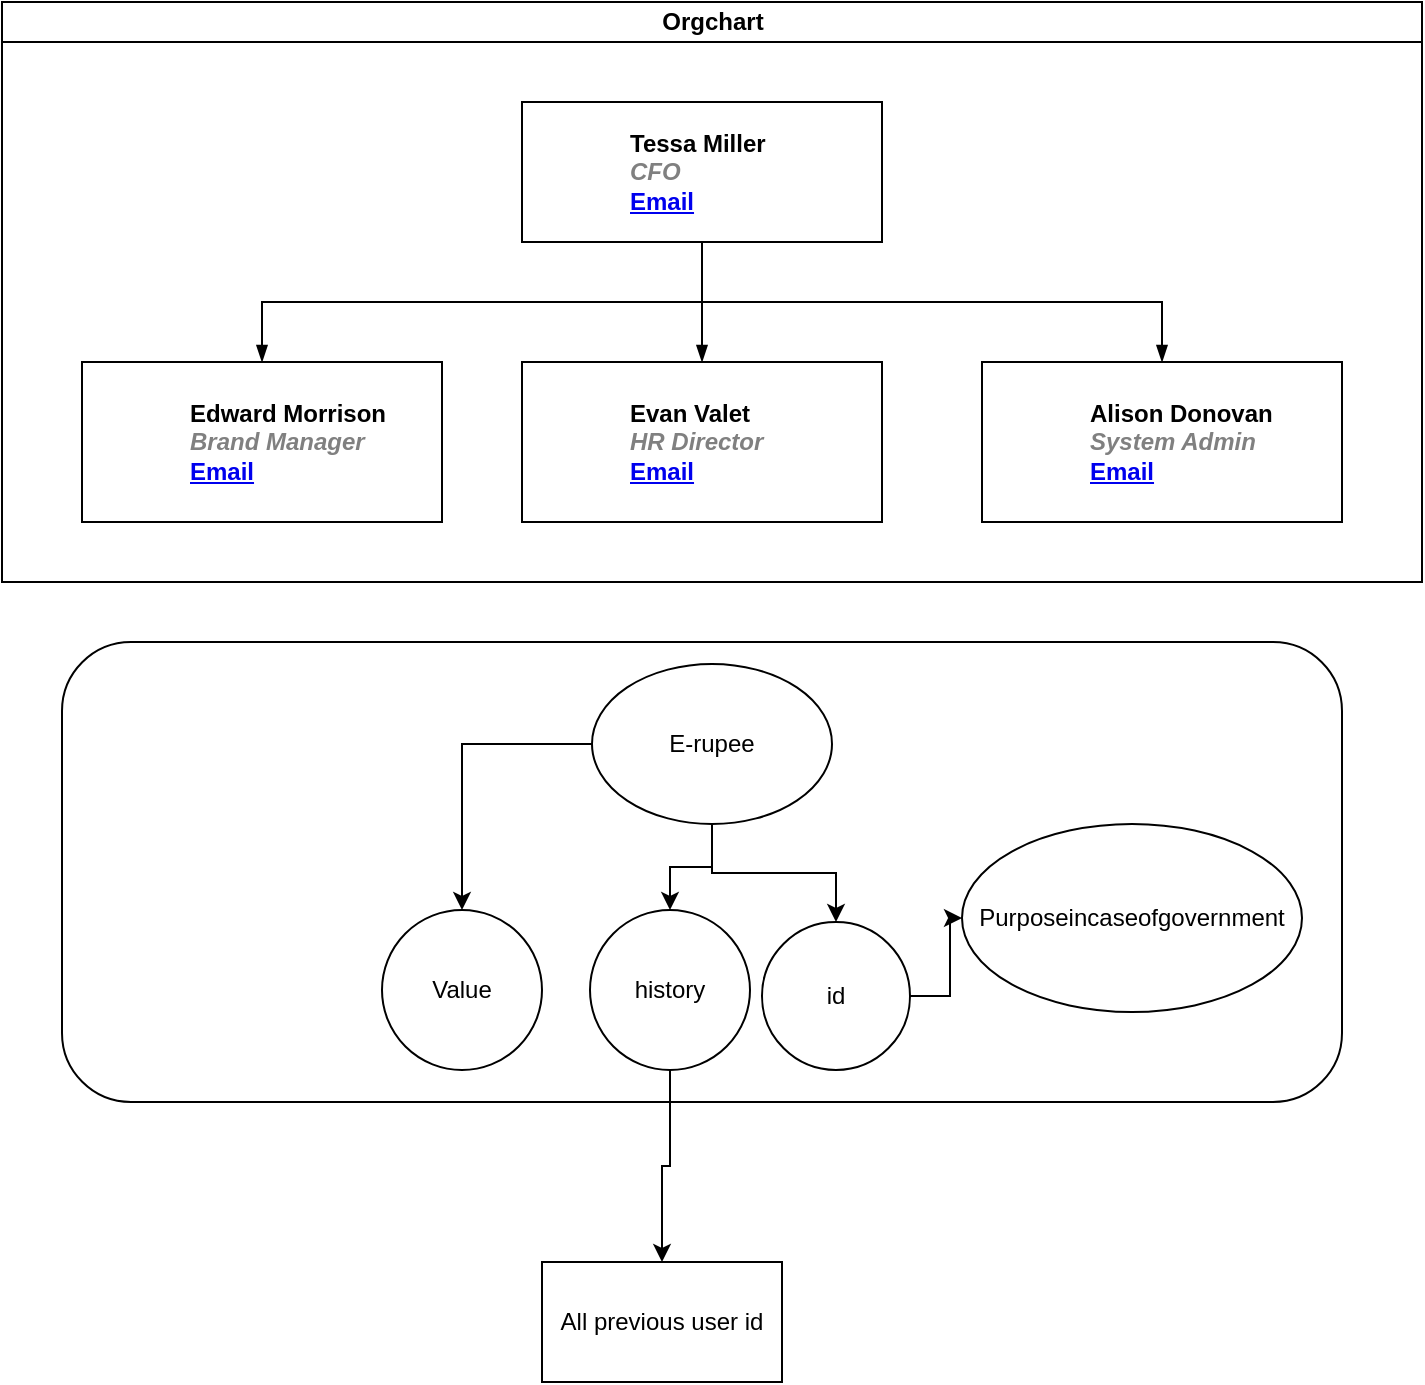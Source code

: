 <mxfile version="25.0.3">
  <diagram id="prtHgNgQTEPvFCAcTncT" name="Page-1">
    <mxGraphModel dx="1050" dy="569" grid="1" gridSize="10" guides="1" tooltips="1" connect="1" arrows="1" fold="1" page="1" pageScale="1" pageWidth="827" pageHeight="1169" math="0" shadow="0">
      <root>
        <mxCell id="0" />
        <mxCell id="1" parent="0" />
        <mxCell id="dNxyNK7c78bLwvsdeMH5-11" value="Orgchart" style="swimlane;html=1;startSize=20;horizontal=1;containerType=tree;glass=0;" parent="1" vertex="1">
          <mxGeometry x="40" y="80" width="710" height="290" as="geometry" />
        </mxCell>
        <UserObject label="%name%&lt;br&gt;&lt;i style=&quot;color: gray&quot;&gt;%position%&lt;/i&gt;&lt;br&gt;&lt;a href=&quot;mailto:%email%&quot;&gt;Email&lt;/a&gt;" name="Tessa Miller" position="CFO" location="Office 1" email="me@example.com" placeholders="1" link="https://www.draw.io" id="dNxyNK7c78bLwvsdeMH5-12">
          <mxCell style="label;image=https://cdn3.iconfinder.com/data/icons/user-avatars-1/512/users-3-128.png;whiteSpace=wrap;html=1;rounded=0;glass=0;treeMoving=1;treeFolding=1;" parent="dNxyNK7c78bLwvsdeMH5-11" vertex="1">
            <mxGeometry x="260" y="50" width="180" height="70" as="geometry" />
          </mxCell>
        </UserObject>
        <mxCell id="dNxyNK7c78bLwvsdeMH5-13" value="" style="endArrow=blockThin;endFill=1;fontSize=11;edgeStyle=elbowEdgeStyle;elbow=vertical;rounded=0;" parent="dNxyNK7c78bLwvsdeMH5-11" source="dNxyNK7c78bLwvsdeMH5-12" target="dNxyNK7c78bLwvsdeMH5-14" edge="1">
          <mxGeometry relative="1" as="geometry" />
        </mxCell>
        <UserObject label="%name%&lt;br&gt;&lt;i style=&quot;color: gray&quot;&gt;%position%&lt;/i&gt;&lt;br&gt;&lt;a href=&quot;mailto:%email%&quot;&gt;Email&lt;/a&gt;" name="Edward Morrison" position="Brand Manager" location="Office 2" email="me@example.com" placeholders="1" link="https://www.draw.io" id="dNxyNK7c78bLwvsdeMH5-14">
          <mxCell style="label;image=https://cdn3.iconfinder.com/data/icons/user-avatars-1/512/users-10-3-128.png;whiteSpace=wrap;html=1;rounded=0;glass=0;treeFolding=1;treeMoving=1;" parent="dNxyNK7c78bLwvsdeMH5-11" vertex="1">
            <mxGeometry x="40" y="180" width="180" height="80" as="geometry" />
          </mxCell>
        </UserObject>
        <mxCell id="dNxyNK7c78bLwvsdeMH5-15" value="" style="endArrow=blockThin;endFill=1;fontSize=11;edgeStyle=elbowEdgeStyle;elbow=vertical;rounded=0;" parent="dNxyNK7c78bLwvsdeMH5-11" source="dNxyNK7c78bLwvsdeMH5-12" target="dNxyNK7c78bLwvsdeMH5-16" edge="1">
          <mxGeometry relative="1" as="geometry" />
        </mxCell>
        <UserObject label="%name%&lt;br&gt;&lt;i style=&quot;color: gray&quot;&gt;%position%&lt;/i&gt;&lt;br&gt;&lt;a href=&quot;mailto:%email%&quot;&gt;Email&lt;/a&gt;" name="Evan Valet" position="HR Director" location="Office 4" email="me@example.com" placeholders="1" link="https://www.draw.io" id="dNxyNK7c78bLwvsdeMH5-16">
          <mxCell style="label;image=https://cdn3.iconfinder.com/data/icons/user-avatars-1/512/users-9-2-128.png;whiteSpace=wrap;html=1;rounded=0;glass=0;treeFolding=1;treeMoving=1;" parent="dNxyNK7c78bLwvsdeMH5-11" vertex="1">
            <mxGeometry x="260" y="180" width="180" height="80" as="geometry" />
          </mxCell>
        </UserObject>
        <mxCell id="dNxyNK7c78bLwvsdeMH5-17" value="" style="endArrow=blockThin;endFill=1;fontSize=11;edgeStyle=elbowEdgeStyle;elbow=vertical;rounded=0;" parent="dNxyNK7c78bLwvsdeMH5-11" source="dNxyNK7c78bLwvsdeMH5-12" target="dNxyNK7c78bLwvsdeMH5-18" edge="1">
          <mxGeometry relative="1" as="geometry" />
        </mxCell>
        <UserObject label="%name%&lt;br&gt;&lt;i style=&quot;color: gray&quot;&gt;%position%&lt;/i&gt;&lt;br&gt;&lt;a href=&quot;mailto:%email%&quot;&gt;Email&lt;/a&gt;" name="Alison Donovan" position="System Admin" location="Office 3" email="me@example.com" placeholders="1" link="https://www.draw.io" id="dNxyNK7c78bLwvsdeMH5-18">
          <mxCell style="label;image=https://cdn3.iconfinder.com/data/icons/user-avatars-1/512/users-2-128.png;whiteSpace=wrap;html=1;rounded=0;glass=0;" parent="dNxyNK7c78bLwvsdeMH5-11" vertex="1">
            <mxGeometry x="490" y="180" width="180" height="80" as="geometry" />
          </mxCell>
        </UserObject>
        <mxCell id="ejPiHOzrENrwdyIsd0X_-1" value="" style="rounded=1;whiteSpace=wrap;html=1;" vertex="1" parent="1">
          <mxGeometry x="70" y="400" width="640" height="230" as="geometry" />
        </mxCell>
        <mxCell id="ejPiHOzrENrwdyIsd0X_-6" style="edgeStyle=orthogonalEdgeStyle;rounded=0;orthogonalLoop=1;jettySize=auto;html=1;" edge="1" parent="1" source="ejPiHOzrENrwdyIsd0X_-2" target="ejPiHOzrENrwdyIsd0X_-5">
          <mxGeometry relative="1" as="geometry" />
        </mxCell>
        <mxCell id="ejPiHOzrENrwdyIsd0X_-7" style="edgeStyle=orthogonalEdgeStyle;rounded=0;orthogonalLoop=1;jettySize=auto;html=1;" edge="1" parent="1" source="ejPiHOzrENrwdyIsd0X_-2" target="ejPiHOzrENrwdyIsd0X_-3">
          <mxGeometry relative="1" as="geometry" />
        </mxCell>
        <mxCell id="ejPiHOzrENrwdyIsd0X_-8" style="edgeStyle=orthogonalEdgeStyle;rounded=0;orthogonalLoop=1;jettySize=auto;html=1;" edge="1" parent="1" source="ejPiHOzrENrwdyIsd0X_-2" target="ejPiHOzrENrwdyIsd0X_-4">
          <mxGeometry relative="1" as="geometry" />
        </mxCell>
        <mxCell id="ejPiHOzrENrwdyIsd0X_-2" value="E-rupee" style="ellipse;whiteSpace=wrap;html=1;" vertex="1" parent="1">
          <mxGeometry x="335" y="411" width="120" height="80" as="geometry" />
        </mxCell>
        <mxCell id="ejPiHOzrENrwdyIsd0X_-12" style="edgeStyle=orthogonalEdgeStyle;rounded=0;orthogonalLoop=1;jettySize=auto;html=1;" edge="1" parent="1" source="ejPiHOzrENrwdyIsd0X_-3" target="ejPiHOzrENrwdyIsd0X_-11">
          <mxGeometry relative="1" as="geometry" />
        </mxCell>
        <mxCell id="ejPiHOzrENrwdyIsd0X_-3" value="history" style="ellipse;whiteSpace=wrap;html=1;aspect=fixed;" vertex="1" parent="1">
          <mxGeometry x="334" y="534" width="80" height="80" as="geometry" />
        </mxCell>
        <mxCell id="ejPiHOzrENrwdyIsd0X_-4" value="Value" style="ellipse;whiteSpace=wrap;html=1;aspect=fixed;" vertex="1" parent="1">
          <mxGeometry x="230" y="534" width="80" height="80" as="geometry" />
        </mxCell>
        <mxCell id="ejPiHOzrENrwdyIsd0X_-10" style="edgeStyle=orthogonalEdgeStyle;rounded=0;orthogonalLoop=1;jettySize=auto;html=1;" edge="1" parent="1" source="ejPiHOzrENrwdyIsd0X_-5" target="ejPiHOzrENrwdyIsd0X_-9">
          <mxGeometry relative="1" as="geometry" />
        </mxCell>
        <mxCell id="ejPiHOzrENrwdyIsd0X_-5" value="id" style="ellipse;whiteSpace=wrap;html=1;aspect=fixed;" vertex="1" parent="1">
          <mxGeometry x="420" y="540" width="74" height="74" as="geometry" />
        </mxCell>
        <mxCell id="ejPiHOzrENrwdyIsd0X_-9" value="Purposeincaseofgovernment" style="ellipse;whiteSpace=wrap;html=1;" vertex="1" parent="1">
          <mxGeometry x="520" y="491" width="170" height="94" as="geometry" />
        </mxCell>
        <mxCell id="ejPiHOzrENrwdyIsd0X_-11" value="All previous user id" style="rounded=0;whiteSpace=wrap;html=1;" vertex="1" parent="1">
          <mxGeometry x="310" y="710" width="120" height="60" as="geometry" />
        </mxCell>
      </root>
    </mxGraphModel>
  </diagram>
</mxfile>
